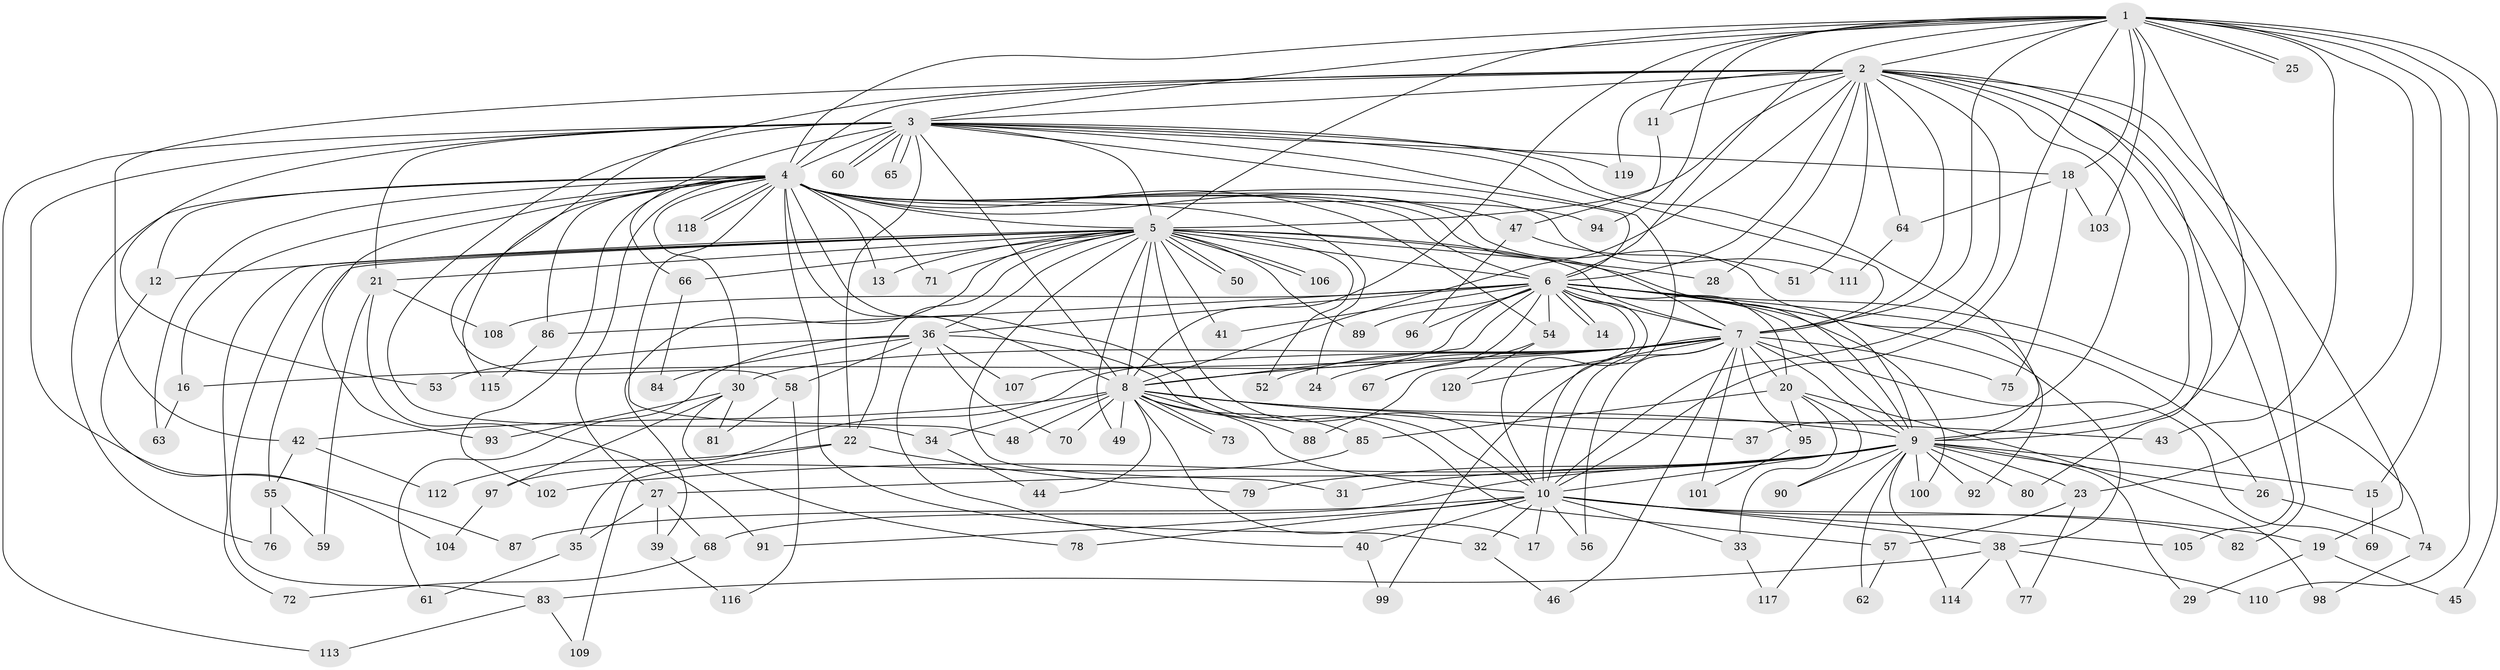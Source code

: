 // coarse degree distribution, {27: 0.016666666666666666, 1: 0.4, 3: 0.08333333333333333, 2: 0.4, 17: 0.016666666666666666, 35: 0.016666666666666666, 7: 0.016666666666666666, 4: 0.016666666666666666, 5: 0.016666666666666666, 6: 0.016666666666666666}
// Generated by graph-tools (version 1.1) at 2025/49/03/04/25 21:49:21]
// undirected, 120 vertices, 265 edges
graph export_dot {
graph [start="1"]
  node [color=gray90,style=filled];
  1;
  2;
  3;
  4;
  5;
  6;
  7;
  8;
  9;
  10;
  11;
  12;
  13;
  14;
  15;
  16;
  17;
  18;
  19;
  20;
  21;
  22;
  23;
  24;
  25;
  26;
  27;
  28;
  29;
  30;
  31;
  32;
  33;
  34;
  35;
  36;
  37;
  38;
  39;
  40;
  41;
  42;
  43;
  44;
  45;
  46;
  47;
  48;
  49;
  50;
  51;
  52;
  53;
  54;
  55;
  56;
  57;
  58;
  59;
  60;
  61;
  62;
  63;
  64;
  65;
  66;
  67;
  68;
  69;
  70;
  71;
  72;
  73;
  74;
  75;
  76;
  77;
  78;
  79;
  80;
  81;
  82;
  83;
  84;
  85;
  86;
  87;
  88;
  89;
  90;
  91;
  92;
  93;
  94;
  95;
  96;
  97;
  98;
  99;
  100;
  101;
  102;
  103;
  104;
  105;
  106;
  107;
  108;
  109;
  110;
  111;
  112;
  113;
  114;
  115;
  116;
  117;
  118;
  119;
  120;
  1 -- 2;
  1 -- 3;
  1 -- 4;
  1 -- 5;
  1 -- 6;
  1 -- 7;
  1 -- 8;
  1 -- 9;
  1 -- 10;
  1 -- 11;
  1 -- 15;
  1 -- 18;
  1 -- 23;
  1 -- 25;
  1 -- 25;
  1 -- 43;
  1 -- 45;
  1 -- 94;
  1 -- 103;
  1 -- 110;
  2 -- 3;
  2 -- 4;
  2 -- 5;
  2 -- 6;
  2 -- 7;
  2 -- 8;
  2 -- 9;
  2 -- 10;
  2 -- 11;
  2 -- 19;
  2 -- 28;
  2 -- 37;
  2 -- 42;
  2 -- 51;
  2 -- 58;
  2 -- 64;
  2 -- 80;
  2 -- 82;
  2 -- 105;
  2 -- 119;
  3 -- 4;
  3 -- 5;
  3 -- 6;
  3 -- 7;
  3 -- 8;
  3 -- 9;
  3 -- 10;
  3 -- 18;
  3 -- 21;
  3 -- 22;
  3 -- 34;
  3 -- 53;
  3 -- 60;
  3 -- 60;
  3 -- 65;
  3 -- 65;
  3 -- 66;
  3 -- 87;
  3 -- 113;
  3 -- 119;
  4 -- 5;
  4 -- 6;
  4 -- 7;
  4 -- 8;
  4 -- 9;
  4 -- 10;
  4 -- 12;
  4 -- 13;
  4 -- 16;
  4 -- 24;
  4 -- 27;
  4 -- 30;
  4 -- 32;
  4 -- 47;
  4 -- 48;
  4 -- 54;
  4 -- 63;
  4 -- 71;
  4 -- 76;
  4 -- 86;
  4 -- 93;
  4 -- 94;
  4 -- 102;
  4 -- 111;
  4 -- 115;
  4 -- 118;
  4 -- 118;
  5 -- 6;
  5 -- 7;
  5 -- 8;
  5 -- 9;
  5 -- 10;
  5 -- 12;
  5 -- 13;
  5 -- 21;
  5 -- 22;
  5 -- 28;
  5 -- 31;
  5 -- 36;
  5 -- 39;
  5 -- 41;
  5 -- 49;
  5 -- 50;
  5 -- 50;
  5 -- 52;
  5 -- 55;
  5 -- 66;
  5 -- 71;
  5 -- 72;
  5 -- 83;
  5 -- 89;
  5 -- 106;
  5 -- 106;
  6 -- 7;
  6 -- 8;
  6 -- 9;
  6 -- 10;
  6 -- 14;
  6 -- 14;
  6 -- 20;
  6 -- 26;
  6 -- 36;
  6 -- 38;
  6 -- 41;
  6 -- 54;
  6 -- 67;
  6 -- 74;
  6 -- 86;
  6 -- 88;
  6 -- 89;
  6 -- 92;
  6 -- 96;
  6 -- 100;
  6 -- 107;
  6 -- 108;
  7 -- 8;
  7 -- 9;
  7 -- 10;
  7 -- 16;
  7 -- 20;
  7 -- 24;
  7 -- 30;
  7 -- 35;
  7 -- 46;
  7 -- 52;
  7 -- 56;
  7 -- 69;
  7 -- 75;
  7 -- 95;
  7 -- 99;
  7 -- 101;
  7 -- 120;
  8 -- 9;
  8 -- 10;
  8 -- 17;
  8 -- 34;
  8 -- 37;
  8 -- 42;
  8 -- 43;
  8 -- 44;
  8 -- 48;
  8 -- 49;
  8 -- 70;
  8 -- 73;
  8 -- 73;
  8 -- 85;
  8 -- 88;
  9 -- 10;
  9 -- 15;
  9 -- 23;
  9 -- 26;
  9 -- 27;
  9 -- 29;
  9 -- 31;
  9 -- 62;
  9 -- 68;
  9 -- 79;
  9 -- 80;
  9 -- 90;
  9 -- 92;
  9 -- 100;
  9 -- 102;
  9 -- 114;
  9 -- 117;
  10 -- 17;
  10 -- 19;
  10 -- 32;
  10 -- 33;
  10 -- 38;
  10 -- 40;
  10 -- 56;
  10 -- 78;
  10 -- 82;
  10 -- 87;
  10 -- 91;
  10 -- 105;
  11 -- 47;
  12 -- 104;
  15 -- 69;
  16 -- 63;
  18 -- 64;
  18 -- 75;
  18 -- 103;
  19 -- 29;
  19 -- 45;
  20 -- 33;
  20 -- 85;
  20 -- 90;
  20 -- 95;
  20 -- 98;
  21 -- 59;
  21 -- 91;
  21 -- 108;
  22 -- 79;
  22 -- 109;
  22 -- 112;
  23 -- 57;
  23 -- 77;
  26 -- 74;
  27 -- 35;
  27 -- 39;
  27 -- 68;
  30 -- 78;
  30 -- 81;
  30 -- 93;
  30 -- 97;
  32 -- 46;
  33 -- 117;
  34 -- 44;
  35 -- 61;
  36 -- 40;
  36 -- 53;
  36 -- 57;
  36 -- 58;
  36 -- 61;
  36 -- 70;
  36 -- 84;
  36 -- 107;
  38 -- 77;
  38 -- 83;
  38 -- 110;
  38 -- 114;
  39 -- 116;
  40 -- 99;
  42 -- 55;
  42 -- 112;
  47 -- 51;
  47 -- 96;
  54 -- 67;
  54 -- 120;
  55 -- 59;
  55 -- 76;
  57 -- 62;
  58 -- 81;
  58 -- 116;
  64 -- 111;
  66 -- 84;
  68 -- 72;
  74 -- 98;
  83 -- 109;
  83 -- 113;
  85 -- 97;
  86 -- 115;
  95 -- 101;
  97 -- 104;
}
